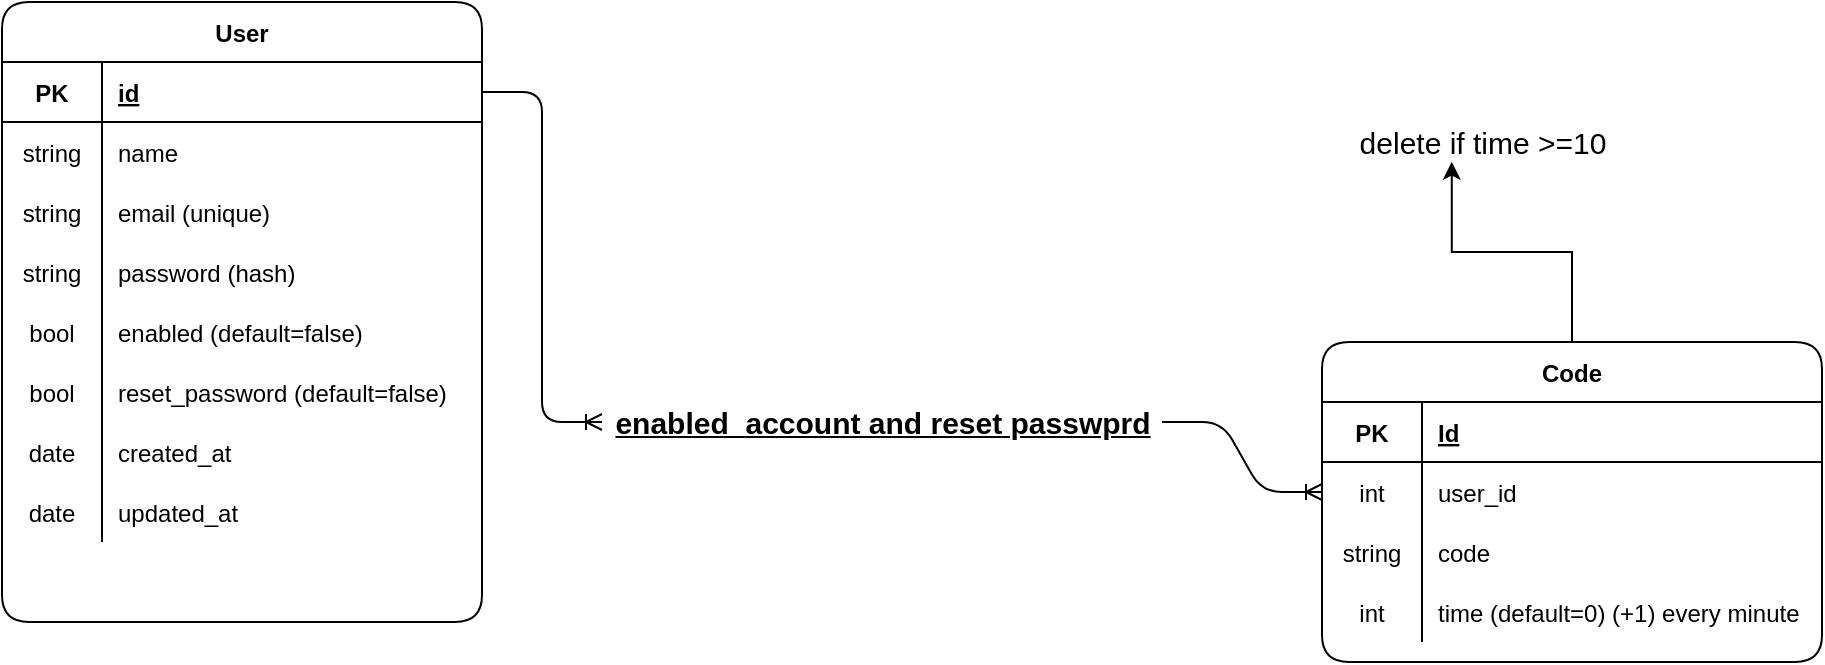 <mxfile version="13.9.9" type="device"><diagram id="L5lrjn5413zzLC7rgi7X" name="Page-1"><mxGraphModel dx="1024" dy="584" grid="1" gridSize="10" guides="1" tooltips="1" connect="1" arrows="1" fold="1" page="1" pageScale="1" pageWidth="850" pageHeight="1100" math="0" shadow="0"><root><mxCell id="0"/><mxCell id="1" parent="0"/><mxCell id="fD1SsNn5i9WaP2DJgy-u-85" value="User" style="shape=table;startSize=30;container=1;collapsible=1;childLayout=tableLayout;fixedRows=1;rowLines=0;fontStyle=1;align=center;resizeLast=1;rounded=1;shadow=0;labelBackgroundColor=none;fillColor=none;fontColor=none;" parent="1" vertex="1"><mxGeometry x="10" y="10" width="240" height="310" as="geometry"/></mxCell><mxCell id="fD1SsNn5i9WaP2DJgy-u-86" value="" style="shape=partialRectangle;collapsible=0;dropTarget=0;pointerEvents=0;fillColor=none;top=0;left=0;bottom=1;right=0;points=[[0,0.5],[1,0.5]];portConstraint=eastwest;" parent="fD1SsNn5i9WaP2DJgy-u-85" vertex="1"><mxGeometry y="30" width="240" height="30" as="geometry"/></mxCell><mxCell id="fD1SsNn5i9WaP2DJgy-u-87" value="PK" style="shape=partialRectangle;connectable=0;fillColor=none;top=0;left=0;bottom=0;right=0;fontStyle=1;overflow=hidden;" parent="fD1SsNn5i9WaP2DJgy-u-86" vertex="1"><mxGeometry width="50" height="30" as="geometry"/></mxCell><mxCell id="fD1SsNn5i9WaP2DJgy-u-88" value="id" style="shape=partialRectangle;connectable=0;fillColor=none;top=0;left=0;bottom=0;right=0;align=left;spacingLeft=6;fontStyle=5;overflow=hidden;" parent="fD1SsNn5i9WaP2DJgy-u-86" vertex="1"><mxGeometry x="50" width="190" height="30" as="geometry"/></mxCell><mxCell id="fD1SsNn5i9WaP2DJgy-u-89" value="" style="shape=partialRectangle;collapsible=0;dropTarget=0;pointerEvents=0;fillColor=none;top=0;left=0;bottom=0;right=0;points=[[0,0.5],[1,0.5]];portConstraint=eastwest;" parent="fD1SsNn5i9WaP2DJgy-u-85" vertex="1"><mxGeometry y="60" width="240" height="30" as="geometry"/></mxCell><mxCell id="fD1SsNn5i9WaP2DJgy-u-90" value="string" style="shape=partialRectangle;connectable=0;fillColor=none;top=0;left=0;bottom=0;right=0;editable=1;overflow=hidden;" parent="fD1SsNn5i9WaP2DJgy-u-89" vertex="1"><mxGeometry width="50" height="30" as="geometry"/></mxCell><mxCell id="fD1SsNn5i9WaP2DJgy-u-91" value="name" style="shape=partialRectangle;connectable=0;fillColor=none;top=0;left=0;bottom=0;right=0;align=left;spacingLeft=6;overflow=hidden;" parent="fD1SsNn5i9WaP2DJgy-u-89" vertex="1"><mxGeometry x="50" width="190" height="30" as="geometry"/></mxCell><mxCell id="fD1SsNn5i9WaP2DJgy-u-92" value="" style="shape=partialRectangle;collapsible=0;dropTarget=0;pointerEvents=0;fillColor=none;top=0;left=0;bottom=0;right=0;points=[[0,0.5],[1,0.5]];portConstraint=eastwest;" parent="fD1SsNn5i9WaP2DJgy-u-85" vertex="1"><mxGeometry y="90" width="240" height="30" as="geometry"/></mxCell><mxCell id="fD1SsNn5i9WaP2DJgy-u-93" value="string" style="shape=partialRectangle;connectable=0;fillColor=none;top=0;left=0;bottom=0;right=0;editable=1;overflow=hidden;" parent="fD1SsNn5i9WaP2DJgy-u-92" vertex="1"><mxGeometry width="50" height="30" as="geometry"/></mxCell><mxCell id="fD1SsNn5i9WaP2DJgy-u-94" value="email (unique)" style="shape=partialRectangle;connectable=0;fillColor=none;top=0;left=0;bottom=0;right=0;align=left;spacingLeft=6;overflow=hidden;" parent="fD1SsNn5i9WaP2DJgy-u-92" vertex="1"><mxGeometry x="50" width="190" height="30" as="geometry"/></mxCell><mxCell id="fD1SsNn5i9WaP2DJgy-u-95" value="" style="shape=partialRectangle;collapsible=0;dropTarget=0;pointerEvents=0;fillColor=none;top=0;left=0;bottom=0;right=0;points=[[0,0.5],[1,0.5]];portConstraint=eastwest;" parent="fD1SsNn5i9WaP2DJgy-u-85" vertex="1"><mxGeometry y="120" width="240" height="30" as="geometry"/></mxCell><mxCell id="fD1SsNn5i9WaP2DJgy-u-96" value="string" style="shape=partialRectangle;connectable=0;fillColor=none;top=0;left=0;bottom=0;right=0;editable=1;overflow=hidden;" parent="fD1SsNn5i9WaP2DJgy-u-95" vertex="1"><mxGeometry width="50" height="30" as="geometry"/></mxCell><mxCell id="fD1SsNn5i9WaP2DJgy-u-97" value="password (hash)" style="shape=partialRectangle;connectable=0;fillColor=none;top=0;left=0;bottom=0;right=0;align=left;spacingLeft=6;overflow=hidden;" parent="fD1SsNn5i9WaP2DJgy-u-95" vertex="1"><mxGeometry x="50" width="190" height="30" as="geometry"/></mxCell><mxCell id="fD1SsNn5i9WaP2DJgy-u-98" value="" style="shape=partialRectangle;collapsible=0;dropTarget=0;pointerEvents=0;fillColor=none;top=0;left=0;bottom=0;right=0;points=[[0,0.5],[1,0.5]];portConstraint=eastwest;" parent="fD1SsNn5i9WaP2DJgy-u-85" vertex="1"><mxGeometry y="150" width="240" height="30" as="geometry"/></mxCell><mxCell id="fD1SsNn5i9WaP2DJgy-u-99" value="bool" style="shape=partialRectangle;connectable=0;fillColor=none;top=0;left=0;bottom=0;right=0;editable=1;overflow=hidden;" parent="fD1SsNn5i9WaP2DJgy-u-98" vertex="1"><mxGeometry width="50" height="30" as="geometry"/></mxCell><mxCell id="fD1SsNn5i9WaP2DJgy-u-100" value="enabled (default=false)" style="shape=partialRectangle;connectable=0;fillColor=none;top=0;left=0;bottom=0;right=0;align=left;spacingLeft=6;overflow=hidden;" parent="fD1SsNn5i9WaP2DJgy-u-98" vertex="1"><mxGeometry x="50" width="190" height="30" as="geometry"/></mxCell><mxCell id="fD1SsNn5i9WaP2DJgy-u-103" value="" style="shape=partialRectangle;collapsible=0;dropTarget=0;pointerEvents=0;fillColor=none;top=0;left=0;bottom=0;right=0;points=[[0,0.5],[1,0.5]];portConstraint=eastwest;" parent="fD1SsNn5i9WaP2DJgy-u-85" vertex="1"><mxGeometry y="180" width="240" height="30" as="geometry"/></mxCell><mxCell id="fD1SsNn5i9WaP2DJgy-u-104" value="bool" style="shape=partialRectangle;connectable=0;fillColor=none;top=0;left=0;bottom=0;right=0;editable=1;overflow=hidden;" parent="fD1SsNn5i9WaP2DJgy-u-103" vertex="1"><mxGeometry width="50" height="30" as="geometry"/></mxCell><mxCell id="fD1SsNn5i9WaP2DJgy-u-105" value="reset_password (default=false)" style="shape=partialRectangle;connectable=0;fillColor=none;top=0;left=0;bottom=0;right=0;align=left;spacingLeft=6;overflow=hidden;" parent="fD1SsNn5i9WaP2DJgy-u-103" vertex="1"><mxGeometry x="50" width="190" height="30" as="geometry"/></mxCell><mxCell id="fD1SsNn5i9WaP2DJgy-u-106" value="" style="shape=partialRectangle;collapsible=0;dropTarget=0;pointerEvents=0;fillColor=none;top=0;left=0;bottom=0;right=0;points=[[0,0.5],[1,0.5]];portConstraint=eastwest;" parent="fD1SsNn5i9WaP2DJgy-u-85" vertex="1"><mxGeometry y="210" width="240" height="30" as="geometry"/></mxCell><mxCell id="fD1SsNn5i9WaP2DJgy-u-107" value="date" style="shape=partialRectangle;connectable=0;fillColor=none;top=0;left=0;bottom=0;right=0;editable=1;overflow=hidden;" parent="fD1SsNn5i9WaP2DJgy-u-106" vertex="1"><mxGeometry width="50" height="30" as="geometry"/></mxCell><mxCell id="fD1SsNn5i9WaP2DJgy-u-108" value="created_at " style="shape=partialRectangle;connectable=0;fillColor=none;top=0;left=0;bottom=0;right=0;align=left;spacingLeft=6;overflow=hidden;" parent="fD1SsNn5i9WaP2DJgy-u-106" vertex="1"><mxGeometry x="50" width="190" height="30" as="geometry"/></mxCell><mxCell id="fD1SsNn5i9WaP2DJgy-u-109" value="" style="shape=partialRectangle;collapsible=0;dropTarget=0;pointerEvents=0;fillColor=none;top=0;left=0;bottom=0;right=0;points=[[0,0.5],[1,0.5]];portConstraint=eastwest;" parent="fD1SsNn5i9WaP2DJgy-u-85" vertex="1"><mxGeometry y="240" width="240" height="30" as="geometry"/></mxCell><mxCell id="fD1SsNn5i9WaP2DJgy-u-110" value="date" style="shape=partialRectangle;connectable=0;fillColor=none;top=0;left=0;bottom=0;right=0;editable=1;overflow=hidden;" parent="fD1SsNn5i9WaP2DJgy-u-109" vertex="1"><mxGeometry width="50" height="30" as="geometry"/></mxCell><mxCell id="fD1SsNn5i9WaP2DJgy-u-111" value="updated_at" style="shape=partialRectangle;connectable=0;fillColor=none;top=0;left=0;bottom=0;right=0;align=left;spacingLeft=6;overflow=hidden;" parent="fD1SsNn5i9WaP2DJgy-u-109" vertex="1"><mxGeometry x="50" width="190" height="30" as="geometry"/></mxCell><mxCell id="fD1SsNn5i9WaP2DJgy-u-131" style="edgeStyle=orthogonalEdgeStyle;rounded=0;orthogonalLoop=1;jettySize=auto;html=1;fontSize=15;fontColor=none;entryX=0.392;entryY=0.992;entryDx=0;entryDy=0;entryPerimeter=0;" parent="1" source="fD1SsNn5i9WaP2DJgy-u-112" target="fD1SsNn5i9WaP2DJgy-u-132" edge="1"><mxGeometry relative="1" as="geometry"><mxPoint x="690" y="80" as="targetPoint"/></mxGeometry></mxCell><mxCell id="fD1SsNn5i9WaP2DJgy-u-112" value="Code" style="shape=table;startSize=30;container=1;collapsible=1;childLayout=tableLayout;fixedRows=1;rowLines=0;fontStyle=1;align=center;resizeLast=1;rounded=1;shadow=0;labelBackgroundColor=none;fillColor=none;fontColor=none;" parent="1" vertex="1"><mxGeometry x="670" y="180" width="250" height="160" as="geometry"/></mxCell><mxCell id="fD1SsNn5i9WaP2DJgy-u-113" value="" style="shape=partialRectangle;collapsible=0;dropTarget=0;pointerEvents=0;fillColor=none;top=0;left=0;bottom=1;right=0;points=[[0,0.5],[1,0.5]];portConstraint=eastwest;" parent="fD1SsNn5i9WaP2DJgy-u-112" vertex="1"><mxGeometry y="30" width="250" height="30" as="geometry"/></mxCell><mxCell id="fD1SsNn5i9WaP2DJgy-u-114" value="PK" style="shape=partialRectangle;connectable=0;fillColor=none;top=0;left=0;bottom=0;right=0;fontStyle=1;overflow=hidden;" parent="fD1SsNn5i9WaP2DJgy-u-113" vertex="1"><mxGeometry width="50" height="30" as="geometry"/></mxCell><mxCell id="fD1SsNn5i9WaP2DJgy-u-115" value="Id" style="shape=partialRectangle;connectable=0;fillColor=none;top=0;left=0;bottom=0;right=0;align=left;spacingLeft=6;fontStyle=5;overflow=hidden;" parent="fD1SsNn5i9WaP2DJgy-u-113" vertex="1"><mxGeometry x="50" width="200" height="30" as="geometry"/></mxCell><mxCell id="fD1SsNn5i9WaP2DJgy-u-116" value="" style="shape=partialRectangle;collapsible=0;dropTarget=0;pointerEvents=0;fillColor=none;top=0;left=0;bottom=0;right=0;points=[[0,0.5],[1,0.5]];portConstraint=eastwest;" parent="fD1SsNn5i9WaP2DJgy-u-112" vertex="1"><mxGeometry y="60" width="250" height="30" as="geometry"/></mxCell><mxCell id="fD1SsNn5i9WaP2DJgy-u-117" value="int" style="shape=partialRectangle;connectable=0;fillColor=none;top=0;left=0;bottom=0;right=0;editable=1;overflow=hidden;" parent="fD1SsNn5i9WaP2DJgy-u-116" vertex="1"><mxGeometry width="50" height="30" as="geometry"/></mxCell><mxCell id="fD1SsNn5i9WaP2DJgy-u-118" value="user_id" style="shape=partialRectangle;connectable=0;fillColor=none;top=0;left=0;bottom=0;right=0;align=left;spacingLeft=6;overflow=hidden;" parent="fD1SsNn5i9WaP2DJgy-u-116" vertex="1"><mxGeometry x="50" width="200" height="30" as="geometry"/></mxCell><mxCell id="fD1SsNn5i9WaP2DJgy-u-119" value="" style="shape=partialRectangle;collapsible=0;dropTarget=0;pointerEvents=0;fillColor=none;top=0;left=0;bottom=0;right=0;points=[[0,0.5],[1,0.5]];portConstraint=eastwest;" parent="fD1SsNn5i9WaP2DJgy-u-112" vertex="1"><mxGeometry y="90" width="250" height="30" as="geometry"/></mxCell><mxCell id="fD1SsNn5i9WaP2DJgy-u-120" value="string" style="shape=partialRectangle;connectable=0;fillColor=none;top=0;left=0;bottom=0;right=0;editable=1;overflow=hidden;" parent="fD1SsNn5i9WaP2DJgy-u-119" vertex="1"><mxGeometry width="50" height="30" as="geometry"/></mxCell><mxCell id="fD1SsNn5i9WaP2DJgy-u-121" value="code" style="shape=partialRectangle;connectable=0;fillColor=none;top=0;left=0;bottom=0;right=0;align=left;spacingLeft=6;overflow=hidden;" parent="fD1SsNn5i9WaP2DJgy-u-119" vertex="1"><mxGeometry x="50" width="200" height="30" as="geometry"/></mxCell><mxCell id="fD1SsNn5i9WaP2DJgy-u-122" value="" style="shape=partialRectangle;collapsible=0;dropTarget=0;pointerEvents=0;fillColor=none;top=0;left=0;bottom=0;right=0;points=[[0,0.5],[1,0.5]];portConstraint=eastwest;" parent="fD1SsNn5i9WaP2DJgy-u-112" vertex="1"><mxGeometry y="120" width="250" height="30" as="geometry"/></mxCell><mxCell id="fD1SsNn5i9WaP2DJgy-u-123" value="int" style="shape=partialRectangle;connectable=0;fillColor=none;top=0;left=0;bottom=0;right=0;editable=1;overflow=hidden;" parent="fD1SsNn5i9WaP2DJgy-u-122" vertex="1"><mxGeometry width="50" height="30" as="geometry"/></mxCell><mxCell id="fD1SsNn5i9WaP2DJgy-u-124" value="time (default=0) (+1) every minute" style="shape=partialRectangle;connectable=0;fillColor=none;top=0;left=0;bottom=0;right=0;align=left;spacingLeft=6;overflow=hidden;" parent="fD1SsNn5i9WaP2DJgy-u-122" vertex="1"><mxGeometry x="50" width="200" height="30" as="geometry"/></mxCell><mxCell id="fD1SsNn5i9WaP2DJgy-u-125" value="" style="edgeStyle=entityRelationEdgeStyle;fontSize=12;html=1;endArrow=ERoneToMany;exitX=1;exitY=0.5;exitDx=0;exitDy=0;entryX=0;entryY=0.5;entryDx=0;entryDy=0;" parent="1" source="fD1SsNn5i9WaP2DJgy-u-127" target="fD1SsNn5i9WaP2DJgy-u-116" edge="1"><mxGeometry width="100" height="100" relative="1" as="geometry"><mxPoint x="360" y="230" as="sourcePoint"/><mxPoint x="460" y="130" as="targetPoint"/></mxGeometry></mxCell><mxCell id="fD1SsNn5i9WaP2DJgy-u-132" value="delete if time &amp;gt;=10" style="text;html=1;align=center;verticalAlign=middle;resizable=0;points=[];autosize=1;fontSize=15;fontColor=none;" parent="1" vertex="1"><mxGeometry x="680" y="70" width="140" height="20" as="geometry"/></mxCell><mxCell id="fD1SsNn5i9WaP2DJgy-u-127" value="&lt;span style=&quot;text-align: left; font-size: 15px;&quot;&gt;enabled&amp;nbsp;&amp;nbsp;&lt;/span&gt;account and reset passwprd" style="text;html=1;align=center;verticalAlign=middle;resizable=0;points=[];autosize=1;fontColor=none;fontSize=15;fontStyle=5" parent="1" vertex="1"><mxGeometry x="310" y="210" width="280" height="20" as="geometry"/></mxCell><mxCell id="6EKZRa0C4NnHS9vJU1Vz-1" value="" style="edgeStyle=entityRelationEdgeStyle;fontSize=12;html=1;endArrow=ERoneToMany;exitX=1;exitY=0.5;exitDx=0;exitDy=0;entryX=0;entryY=0.5;entryDx=0;entryDy=0;" edge="1" parent="1" source="fD1SsNn5i9WaP2DJgy-u-86" target="fD1SsNn5i9WaP2DJgy-u-127"><mxGeometry width="100" height="100" relative="1" as="geometry"><mxPoint x="250" y="55" as="sourcePoint"/><mxPoint x="565" y="205" as="targetPoint"/></mxGeometry></mxCell></root></mxGraphModel></diagram></mxfile>